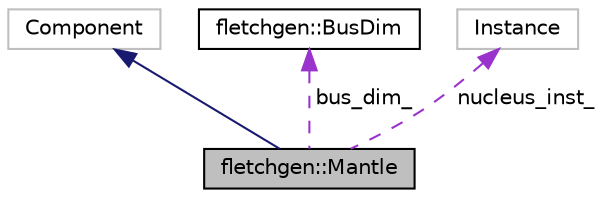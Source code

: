 digraph "fletchgen::Mantle"
{
 // LATEX_PDF_SIZE
  edge [fontname="Helvetica",fontsize="10",labelfontname="Helvetica",labelfontsize="10"];
  node [fontname="Helvetica",fontsize="10",shape=record];
  Node1 [label="fletchgen::Mantle",height=0.2,width=0.4,color="black", fillcolor="grey75", style="filled", fontcolor="black",tooltip="A component that wraps a Kernel and all ArrayReaders/Writers resulting from a Schema set."];
  Node2 -> Node1 [dir="back",color="midnightblue",fontsize="10",style="solid",fontname="Helvetica"];
  Node2 [label="Component",height=0.2,width=0.4,color="grey75", fillcolor="white", style="filled",tooltip=" "];
  Node3 -> Node1 [dir="back",color="darkorchid3",fontsize="10",style="dashed",label=" bus_dim_" ,fontname="Helvetica"];
  Node3 [label="fletchgen::BusDim",height=0.2,width=0.4,color="black", fillcolor="white", style="filled",URL="$structfletchgen_1_1_bus_dim.html",tooltip="Holds bus interface dimensions."];
  Node4 -> Node1 [dir="back",color="darkorchid3",fontsize="10",style="dashed",label=" nucleus_inst_" ,fontname="Helvetica"];
  Node4 [label="Instance",height=0.2,width=0.4,color="grey75", fillcolor="white", style="filled",tooltip=" "];
}
